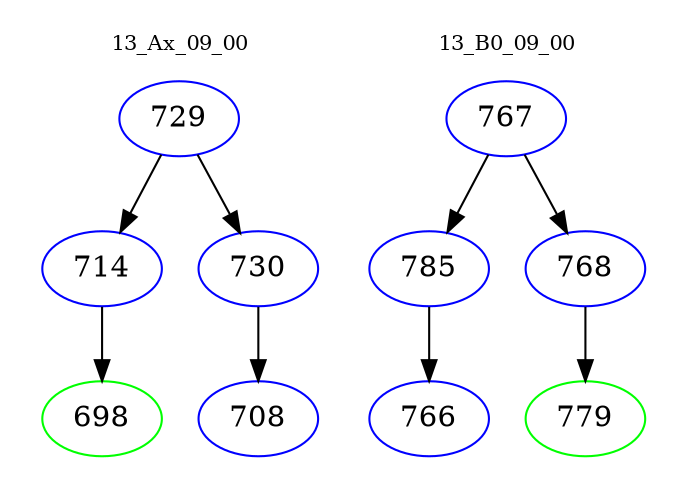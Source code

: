 digraph{
subgraph cluster_0 {
color = white
label = "13_Ax_09_00";
fontsize=10;
T0_729 [label="729", color="blue"]
T0_729 -> T0_714 [color="black"]
T0_714 [label="714", color="blue"]
T0_714 -> T0_698 [color="black"]
T0_698 [label="698", color="green"]
T0_729 -> T0_730 [color="black"]
T0_730 [label="730", color="blue"]
T0_730 -> T0_708 [color="black"]
T0_708 [label="708", color="blue"]
}
subgraph cluster_1 {
color = white
label = "13_B0_09_00";
fontsize=10;
T1_767 [label="767", color="blue"]
T1_767 -> T1_785 [color="black"]
T1_785 [label="785", color="blue"]
T1_785 -> T1_766 [color="black"]
T1_766 [label="766", color="blue"]
T1_767 -> T1_768 [color="black"]
T1_768 [label="768", color="blue"]
T1_768 -> T1_779 [color="black"]
T1_779 [label="779", color="green"]
}
}
